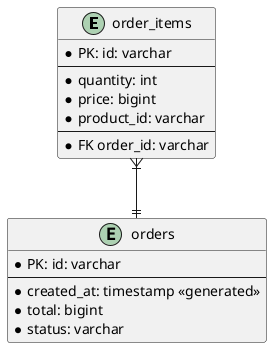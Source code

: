 @startuml
'https://plantuml.com/ie-diagram

entity "order_items" as ori {
 * PK: id: varchar
 --
 * quantity: int
 * price: bigint
 * product_id: varchar
 --
 * FK order_id: varchar
}

entity "orders" as or {
 * PK: id: varchar
 --
 * created_at: timestamp <<generated>>
 * total: bigint
 * status: varchar
}

ori }|--|| or

@enduml